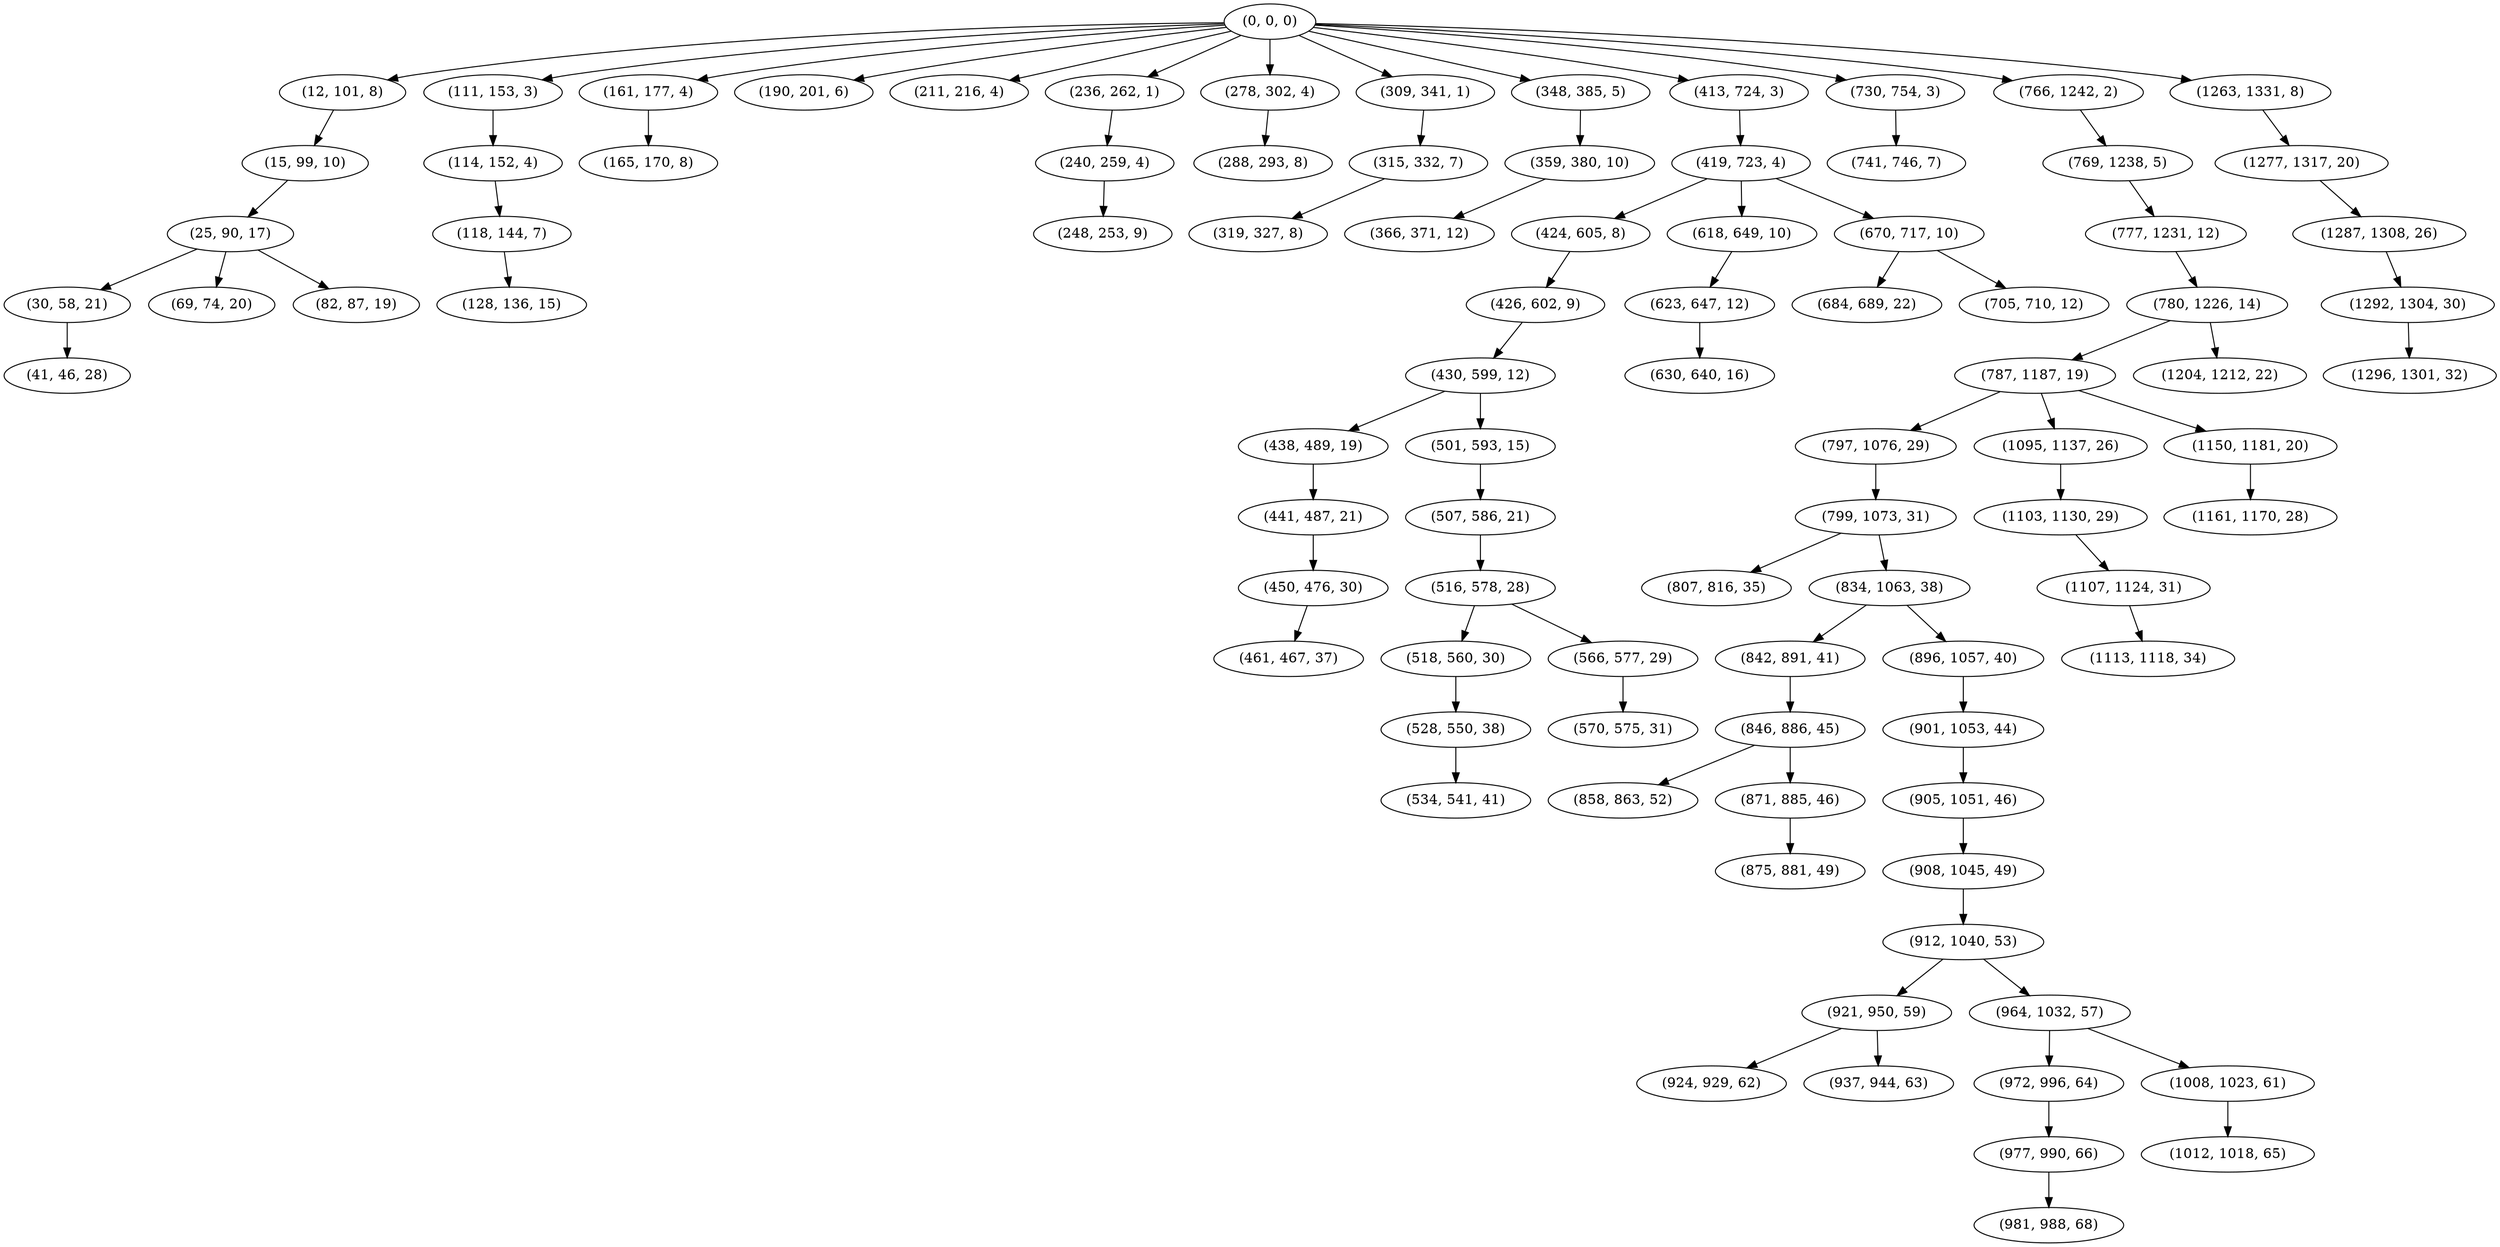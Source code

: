 digraph tree {
    "(0, 0, 0)";
    "(12, 101, 8)";
    "(15, 99, 10)";
    "(25, 90, 17)";
    "(30, 58, 21)";
    "(41, 46, 28)";
    "(69, 74, 20)";
    "(82, 87, 19)";
    "(111, 153, 3)";
    "(114, 152, 4)";
    "(118, 144, 7)";
    "(128, 136, 15)";
    "(161, 177, 4)";
    "(165, 170, 8)";
    "(190, 201, 6)";
    "(211, 216, 4)";
    "(236, 262, 1)";
    "(240, 259, 4)";
    "(248, 253, 9)";
    "(278, 302, 4)";
    "(288, 293, 8)";
    "(309, 341, 1)";
    "(315, 332, 7)";
    "(319, 327, 8)";
    "(348, 385, 5)";
    "(359, 380, 10)";
    "(366, 371, 12)";
    "(413, 724, 3)";
    "(419, 723, 4)";
    "(424, 605, 8)";
    "(426, 602, 9)";
    "(430, 599, 12)";
    "(438, 489, 19)";
    "(441, 487, 21)";
    "(450, 476, 30)";
    "(461, 467, 37)";
    "(501, 593, 15)";
    "(507, 586, 21)";
    "(516, 578, 28)";
    "(518, 560, 30)";
    "(528, 550, 38)";
    "(534, 541, 41)";
    "(566, 577, 29)";
    "(570, 575, 31)";
    "(618, 649, 10)";
    "(623, 647, 12)";
    "(630, 640, 16)";
    "(670, 717, 10)";
    "(684, 689, 22)";
    "(705, 710, 12)";
    "(730, 754, 3)";
    "(741, 746, 7)";
    "(766, 1242, 2)";
    "(769, 1238, 5)";
    "(777, 1231, 12)";
    "(780, 1226, 14)";
    "(787, 1187, 19)";
    "(797, 1076, 29)";
    "(799, 1073, 31)";
    "(807, 816, 35)";
    "(834, 1063, 38)";
    "(842, 891, 41)";
    "(846, 886, 45)";
    "(858, 863, 52)";
    "(871, 885, 46)";
    "(875, 881, 49)";
    "(896, 1057, 40)";
    "(901, 1053, 44)";
    "(905, 1051, 46)";
    "(908, 1045, 49)";
    "(912, 1040, 53)";
    "(921, 950, 59)";
    "(924, 929, 62)";
    "(937, 944, 63)";
    "(964, 1032, 57)";
    "(972, 996, 64)";
    "(977, 990, 66)";
    "(981, 988, 68)";
    "(1008, 1023, 61)";
    "(1012, 1018, 65)";
    "(1095, 1137, 26)";
    "(1103, 1130, 29)";
    "(1107, 1124, 31)";
    "(1113, 1118, 34)";
    "(1150, 1181, 20)";
    "(1161, 1170, 28)";
    "(1204, 1212, 22)";
    "(1263, 1331, 8)";
    "(1277, 1317, 20)";
    "(1287, 1308, 26)";
    "(1292, 1304, 30)";
    "(1296, 1301, 32)";
    "(0, 0, 0)" -> "(12, 101, 8)";
    "(0, 0, 0)" -> "(111, 153, 3)";
    "(0, 0, 0)" -> "(161, 177, 4)";
    "(0, 0, 0)" -> "(190, 201, 6)";
    "(0, 0, 0)" -> "(211, 216, 4)";
    "(0, 0, 0)" -> "(236, 262, 1)";
    "(0, 0, 0)" -> "(278, 302, 4)";
    "(0, 0, 0)" -> "(309, 341, 1)";
    "(0, 0, 0)" -> "(348, 385, 5)";
    "(0, 0, 0)" -> "(413, 724, 3)";
    "(0, 0, 0)" -> "(730, 754, 3)";
    "(0, 0, 0)" -> "(766, 1242, 2)";
    "(0, 0, 0)" -> "(1263, 1331, 8)";
    "(12, 101, 8)" -> "(15, 99, 10)";
    "(15, 99, 10)" -> "(25, 90, 17)";
    "(25, 90, 17)" -> "(30, 58, 21)";
    "(25, 90, 17)" -> "(69, 74, 20)";
    "(25, 90, 17)" -> "(82, 87, 19)";
    "(30, 58, 21)" -> "(41, 46, 28)";
    "(111, 153, 3)" -> "(114, 152, 4)";
    "(114, 152, 4)" -> "(118, 144, 7)";
    "(118, 144, 7)" -> "(128, 136, 15)";
    "(161, 177, 4)" -> "(165, 170, 8)";
    "(236, 262, 1)" -> "(240, 259, 4)";
    "(240, 259, 4)" -> "(248, 253, 9)";
    "(278, 302, 4)" -> "(288, 293, 8)";
    "(309, 341, 1)" -> "(315, 332, 7)";
    "(315, 332, 7)" -> "(319, 327, 8)";
    "(348, 385, 5)" -> "(359, 380, 10)";
    "(359, 380, 10)" -> "(366, 371, 12)";
    "(413, 724, 3)" -> "(419, 723, 4)";
    "(419, 723, 4)" -> "(424, 605, 8)";
    "(419, 723, 4)" -> "(618, 649, 10)";
    "(419, 723, 4)" -> "(670, 717, 10)";
    "(424, 605, 8)" -> "(426, 602, 9)";
    "(426, 602, 9)" -> "(430, 599, 12)";
    "(430, 599, 12)" -> "(438, 489, 19)";
    "(430, 599, 12)" -> "(501, 593, 15)";
    "(438, 489, 19)" -> "(441, 487, 21)";
    "(441, 487, 21)" -> "(450, 476, 30)";
    "(450, 476, 30)" -> "(461, 467, 37)";
    "(501, 593, 15)" -> "(507, 586, 21)";
    "(507, 586, 21)" -> "(516, 578, 28)";
    "(516, 578, 28)" -> "(518, 560, 30)";
    "(516, 578, 28)" -> "(566, 577, 29)";
    "(518, 560, 30)" -> "(528, 550, 38)";
    "(528, 550, 38)" -> "(534, 541, 41)";
    "(566, 577, 29)" -> "(570, 575, 31)";
    "(618, 649, 10)" -> "(623, 647, 12)";
    "(623, 647, 12)" -> "(630, 640, 16)";
    "(670, 717, 10)" -> "(684, 689, 22)";
    "(670, 717, 10)" -> "(705, 710, 12)";
    "(730, 754, 3)" -> "(741, 746, 7)";
    "(766, 1242, 2)" -> "(769, 1238, 5)";
    "(769, 1238, 5)" -> "(777, 1231, 12)";
    "(777, 1231, 12)" -> "(780, 1226, 14)";
    "(780, 1226, 14)" -> "(787, 1187, 19)";
    "(780, 1226, 14)" -> "(1204, 1212, 22)";
    "(787, 1187, 19)" -> "(797, 1076, 29)";
    "(787, 1187, 19)" -> "(1095, 1137, 26)";
    "(787, 1187, 19)" -> "(1150, 1181, 20)";
    "(797, 1076, 29)" -> "(799, 1073, 31)";
    "(799, 1073, 31)" -> "(807, 816, 35)";
    "(799, 1073, 31)" -> "(834, 1063, 38)";
    "(834, 1063, 38)" -> "(842, 891, 41)";
    "(834, 1063, 38)" -> "(896, 1057, 40)";
    "(842, 891, 41)" -> "(846, 886, 45)";
    "(846, 886, 45)" -> "(858, 863, 52)";
    "(846, 886, 45)" -> "(871, 885, 46)";
    "(871, 885, 46)" -> "(875, 881, 49)";
    "(896, 1057, 40)" -> "(901, 1053, 44)";
    "(901, 1053, 44)" -> "(905, 1051, 46)";
    "(905, 1051, 46)" -> "(908, 1045, 49)";
    "(908, 1045, 49)" -> "(912, 1040, 53)";
    "(912, 1040, 53)" -> "(921, 950, 59)";
    "(912, 1040, 53)" -> "(964, 1032, 57)";
    "(921, 950, 59)" -> "(924, 929, 62)";
    "(921, 950, 59)" -> "(937, 944, 63)";
    "(964, 1032, 57)" -> "(972, 996, 64)";
    "(964, 1032, 57)" -> "(1008, 1023, 61)";
    "(972, 996, 64)" -> "(977, 990, 66)";
    "(977, 990, 66)" -> "(981, 988, 68)";
    "(1008, 1023, 61)" -> "(1012, 1018, 65)";
    "(1095, 1137, 26)" -> "(1103, 1130, 29)";
    "(1103, 1130, 29)" -> "(1107, 1124, 31)";
    "(1107, 1124, 31)" -> "(1113, 1118, 34)";
    "(1150, 1181, 20)" -> "(1161, 1170, 28)";
    "(1263, 1331, 8)" -> "(1277, 1317, 20)";
    "(1277, 1317, 20)" -> "(1287, 1308, 26)";
    "(1287, 1308, 26)" -> "(1292, 1304, 30)";
    "(1292, 1304, 30)" -> "(1296, 1301, 32)";
}
